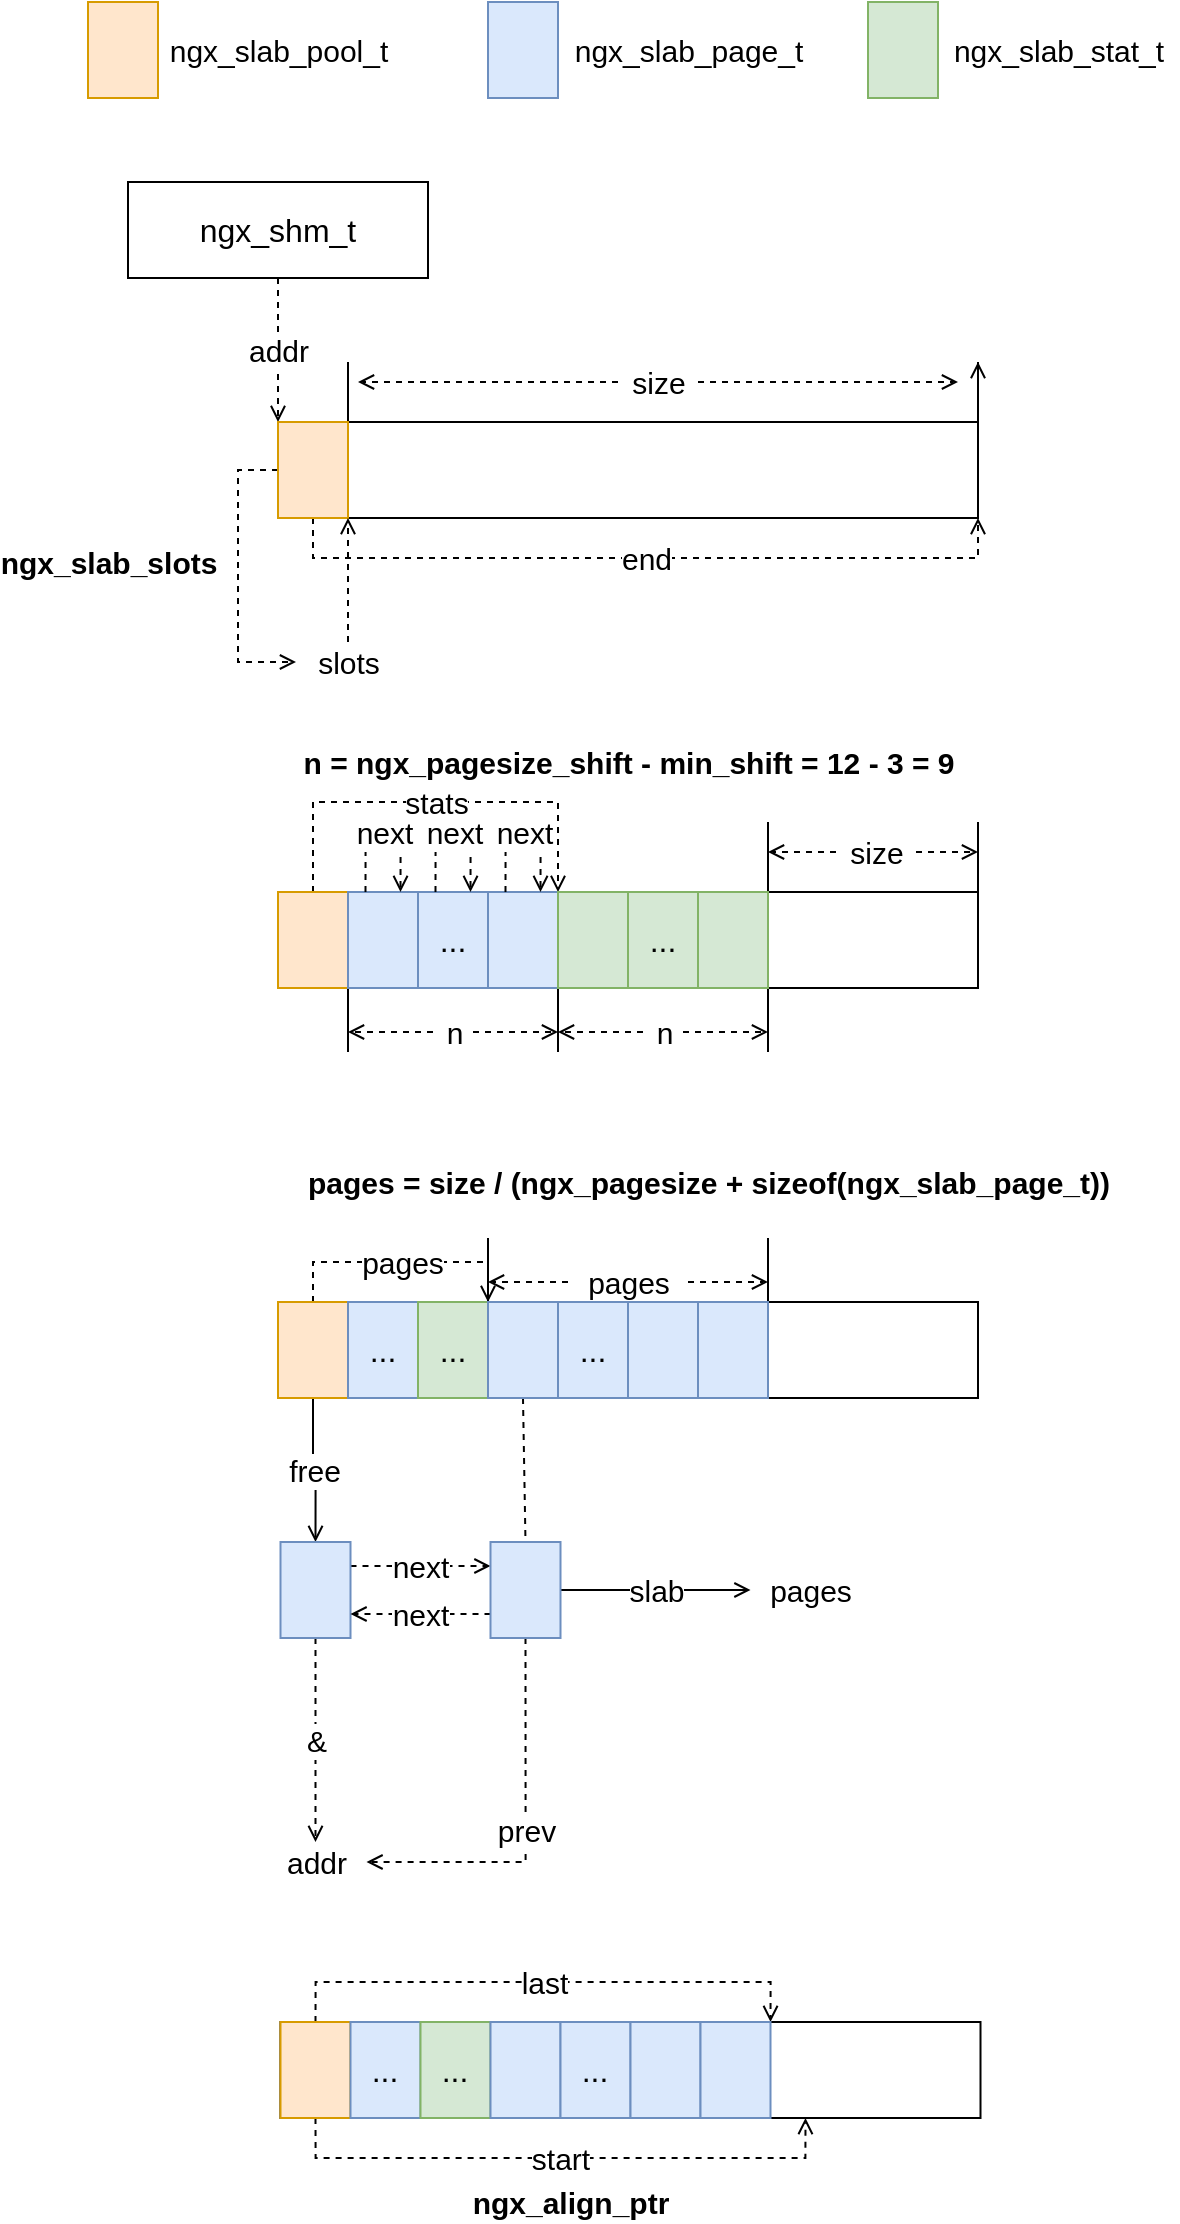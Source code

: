 <mxfile version="15.4.0" type="device" pages="4"><diagram id="mBCc_beV4AlUnIgM2SaV" name="ngx_slab_init"><mxGraphModel dx="1086" dy="966" grid="1" gridSize="10" guides="1" tooltips="1" connect="1" arrows="1" fold="1" page="1" pageScale="1" pageWidth="827" pageHeight="1169" math="0" shadow="0"><root><mxCell id="0"/><mxCell id="1" parent="0"/><mxCell id="9eoTP4sXSPIjoCIzVIYt-2" value="addr" style="edgeStyle=orthogonalEdgeStyle;rounded=0;orthogonalLoop=1;jettySize=auto;html=1;exitX=0.5;exitY=1;exitDx=0;exitDy=0;entryX=0;entryY=0;entryDx=0;entryDy=0;fontSize=15;endArrow=open;endFill=0;dashed=1;" parent="1" source="0Hc1Gb3y2dJdLL-SNiGl-1" target="9eoTP4sXSPIjoCIzVIYt-1" edge="1"><mxGeometry relative="1" as="geometry"/></mxCell><mxCell id="0Hc1Gb3y2dJdLL-SNiGl-1" value="ngx_shm_t" style="rounded=0;whiteSpace=wrap;html=1;strokeWidth=1;fontSize=16;" parent="1" vertex="1"><mxGeometry x="130" y="190" width="150" height="48" as="geometry"/></mxCell><mxCell id="9eoTP4sXSPIjoCIzVIYt-10" style="edgeStyle=orthogonalEdgeStyle;rounded=0;orthogonalLoop=1;jettySize=auto;html=1;exitX=1;exitY=0;exitDx=0;exitDy=0;dashed=1;fontSize=15;endArrow=open;endFill=0;" parent="1" source="9eoTP4sXSPIjoCIzVIYt-1" edge="1"><mxGeometry relative="1" as="geometry"><mxPoint x="555" y="280" as="targetPoint"/></mxGeometry></mxCell><mxCell id="9eoTP4sXSPIjoCIzVIYt-1" value="" style="rounded=0;whiteSpace=wrap;html=1;strokeWidth=1;fontSize=16;" parent="1" vertex="1"><mxGeometry x="205" y="310" width="350" height="48" as="geometry"/></mxCell><mxCell id="9eoTP4sXSPIjoCIzVIYt-3" value="" style="rounded=0;whiteSpace=wrap;html=1;strokeWidth=1;fontSize=16;fillColor=#ffe6cc;strokeColor=#d79b00;" parent="1" vertex="1"><mxGeometry x="110" y="100" width="35" height="48" as="geometry"/></mxCell><mxCell id="9eoTP4sXSPIjoCIzVIYt-4" value="ngx_slab_pool_t" style="text;html=1;align=center;verticalAlign=middle;resizable=0;points=[];autosize=1;strokeColor=none;fillColor=none;fontSize=15;" parent="1" vertex="1"><mxGeometry x="145" y="114" width="120" height="20" as="geometry"/></mxCell><mxCell id="9eoTP4sXSPIjoCIzVIYt-6" value="end" style="edgeStyle=orthogonalEdgeStyle;rounded=0;orthogonalLoop=1;jettySize=auto;html=1;exitX=0.5;exitY=1;exitDx=0;exitDy=0;entryX=1;entryY=1;entryDx=0;entryDy=0;fontSize=15;endArrow=open;endFill=0;dashed=1;" parent="1" source="9eoTP4sXSPIjoCIzVIYt-5" target="9eoTP4sXSPIjoCIzVIYt-1" edge="1"><mxGeometry relative="1" as="geometry"/></mxCell><mxCell id="9eoTP4sXSPIjoCIzVIYt-9" style="edgeStyle=orthogonalEdgeStyle;rounded=0;orthogonalLoop=1;jettySize=auto;html=1;exitX=1;exitY=0;exitDx=0;exitDy=0;fontSize=15;endArrow=none;endFill=0;" parent="1" source="9eoTP4sXSPIjoCIzVIYt-5" edge="1"><mxGeometry relative="1" as="geometry"><mxPoint x="240" y="280" as="targetPoint"/></mxGeometry></mxCell><mxCell id="PHOtobr_pSMnKLQFOFJX-1" value="ngx_slab_slots" style="edgeStyle=orthogonalEdgeStyle;rounded=0;orthogonalLoop=1;jettySize=auto;html=1;exitX=0;exitY=0.5;exitDx=0;exitDy=0;entryX=-0.02;entryY=0.5;entryDx=0;entryDy=0;entryPerimeter=0;fontSize=15;startArrow=none;startFill=0;endArrow=open;endFill=0;fontStyle=1;dashed=1;" parent="1" source="9eoTP4sXSPIjoCIzVIYt-5" target="9eoTP4sXSPIjoCIzVIYt-7" edge="1"><mxGeometry x="-0.09" y="-65" relative="1" as="geometry"><mxPoint as="offset"/></mxGeometry></mxCell><mxCell id="9eoTP4sXSPIjoCIzVIYt-5" value="" style="rounded=0;whiteSpace=wrap;html=1;strokeWidth=1;fontSize=16;fillColor=#ffe6cc;strokeColor=#d79b00;" parent="1" vertex="1"><mxGeometry x="205" y="310" width="35" height="48" as="geometry"/></mxCell><mxCell id="9eoTP4sXSPIjoCIzVIYt-8" value="" style="edgeStyle=orthogonalEdgeStyle;rounded=0;orthogonalLoop=1;jettySize=auto;html=1;dashed=1;fontSize=15;endArrow=open;endFill=0;entryX=1;entryY=1;entryDx=0;entryDy=0;" parent="1" source="9eoTP4sXSPIjoCIzVIYt-7" target="9eoTP4sXSPIjoCIzVIYt-5" edge="1"><mxGeometry relative="1" as="geometry"/></mxCell><mxCell id="9eoTP4sXSPIjoCIzVIYt-7" value="slots" style="text;html=1;align=center;verticalAlign=middle;resizable=0;points=[];autosize=1;strokeColor=none;fillColor=none;fontSize=15;" parent="1" vertex="1"><mxGeometry x="215" y="420" width="50" height="20" as="geometry"/></mxCell><mxCell id="9eoTP4sXSPIjoCIzVIYt-12" value="" style="edgeStyle=orthogonalEdgeStyle;rounded=0;orthogonalLoop=1;jettySize=auto;html=1;dashed=1;fontSize=15;endArrow=open;endFill=0;" parent="1" source="9eoTP4sXSPIjoCIzVIYt-11" edge="1"><mxGeometry relative="1" as="geometry"><mxPoint x="245" y="290" as="targetPoint"/></mxGeometry></mxCell><mxCell id="9eoTP4sXSPIjoCIzVIYt-13" value="" style="edgeStyle=orthogonalEdgeStyle;rounded=0;orthogonalLoop=1;jettySize=auto;html=1;dashed=1;fontSize=15;endArrow=open;endFill=0;" parent="1" source="9eoTP4sXSPIjoCIzVIYt-11" edge="1"><mxGeometry relative="1" as="geometry"><mxPoint x="545" y="290" as="targetPoint"/></mxGeometry></mxCell><mxCell id="9eoTP4sXSPIjoCIzVIYt-11" value="size" style="text;html=1;align=center;verticalAlign=middle;resizable=0;points=[];autosize=1;strokeColor=none;fillColor=none;fontSize=15;" parent="1" vertex="1"><mxGeometry x="375" y="280" width="40" height="20" as="geometry"/></mxCell><mxCell id="9eoTP4sXSPIjoCIzVIYt-14" style="edgeStyle=orthogonalEdgeStyle;rounded=0;orthogonalLoop=1;jettySize=auto;html=1;exitX=1;exitY=0;exitDx=0;exitDy=0;fontSize=15;endArrow=none;endFill=0;" parent="1" edge="1"><mxGeometry relative="1" as="geometry"><mxPoint x="555" y="280" as="targetPoint"/><mxPoint x="555" y="310" as="sourcePoint"/></mxGeometry></mxCell><mxCell id="9eoTP4sXSPIjoCIzVIYt-64" style="edgeStyle=orthogonalEdgeStyle;rounded=0;orthogonalLoop=1;jettySize=auto;html=1;exitX=1;exitY=0;exitDx=0;exitDy=0;fontSize=15;startArrow=none;startFill=0;endArrow=none;endFill=0;" parent="1" source="9eoTP4sXSPIjoCIzVIYt-16" edge="1"><mxGeometry relative="1" as="geometry"><mxPoint x="555" y="510" as="targetPoint"/></mxGeometry></mxCell><mxCell id="9eoTP4sXSPIjoCIzVIYt-16" value="" style="rounded=0;whiteSpace=wrap;html=1;strokeWidth=1;fontSize=16;" parent="1" vertex="1"><mxGeometry x="205" y="545" width="350" height="48" as="geometry"/></mxCell><mxCell id="9eoTP4sXSPIjoCIzVIYt-33" style="edgeStyle=orthogonalEdgeStyle;rounded=0;orthogonalLoop=1;jettySize=auto;html=1;exitX=1;exitY=1;exitDx=0;exitDy=0;fontSize=15;endArrow=none;endFill=0;" parent="1" source="9eoTP4sXSPIjoCIzVIYt-19" edge="1"><mxGeometry relative="1" as="geometry"><mxPoint x="240" y="625" as="targetPoint"/></mxGeometry></mxCell><mxCell id="9eoTP4sXSPIjoCIzVIYt-62" value="stats" style="edgeStyle=orthogonalEdgeStyle;rounded=0;orthogonalLoop=1;jettySize=auto;html=1;exitX=0.5;exitY=0;exitDx=0;exitDy=0;entryX=0;entryY=0;entryDx=0;entryDy=0;fontSize=15;startArrow=none;startFill=0;endArrow=open;endFill=0;dashed=1;" parent="1" source="9eoTP4sXSPIjoCIzVIYt-19" target="9eoTP4sXSPIjoCIzVIYt-49" edge="1"><mxGeometry relative="1" as="geometry"><Array as="points"><mxPoint x="223" y="500"/><mxPoint x="345" y="500"/></Array></mxGeometry></mxCell><mxCell id="9eoTP4sXSPIjoCIzVIYt-19" value="" style="rounded=0;whiteSpace=wrap;html=1;strokeWidth=1;fontSize=16;fillColor=#ffe6cc;strokeColor=#d79b00;" parent="1" vertex="1"><mxGeometry x="205" y="545" width="35" height="48" as="geometry"/></mxCell><mxCell id="9eoTP4sXSPIjoCIzVIYt-26" value="" style="rounded=0;whiteSpace=wrap;html=1;strokeWidth=1;fontSize=16;fillColor=#dae8fc;strokeColor=#6c8ebf;" parent="1" vertex="1"><mxGeometry x="310" y="100" width="35" height="48" as="geometry"/></mxCell><mxCell id="9eoTP4sXSPIjoCIzVIYt-27" value="ngx_slab_page_t" style="text;html=1;align=center;verticalAlign=middle;resizable=0;points=[];autosize=1;strokeColor=none;fillColor=none;fontSize=15;" parent="1" vertex="1"><mxGeometry x="345" y="114" width="130" height="20" as="geometry"/></mxCell><mxCell id="9eoTP4sXSPIjoCIzVIYt-28" value="" style="rounded=0;whiteSpace=wrap;html=1;strokeWidth=1;fontSize=16;fillColor=#dae8fc;strokeColor=#6c8ebf;" parent="1" vertex="1"><mxGeometry x="240" y="545" width="35" height="48" as="geometry"/></mxCell><mxCell id="9eoTP4sXSPIjoCIzVIYt-29" value="..." style="rounded=0;whiteSpace=wrap;html=1;strokeWidth=1;fontSize=16;fillColor=#dae8fc;strokeColor=#6c8ebf;" parent="1" vertex="1"><mxGeometry x="275" y="545" width="35" height="48" as="geometry"/></mxCell><mxCell id="9eoTP4sXSPIjoCIzVIYt-34" style="edgeStyle=orthogonalEdgeStyle;rounded=0;orthogonalLoop=1;jettySize=auto;html=1;exitX=1;exitY=1;exitDx=0;exitDy=0;fontSize=15;endArrow=none;endFill=0;" parent="1" source="9eoTP4sXSPIjoCIzVIYt-30" edge="1"><mxGeometry relative="1" as="geometry"><mxPoint x="345" y="625" as="targetPoint"/></mxGeometry></mxCell><mxCell id="9eoTP4sXSPIjoCIzVIYt-30" value="" style="rounded=0;whiteSpace=wrap;html=1;strokeWidth=1;fontSize=16;fillColor=#dae8fc;strokeColor=#6c8ebf;" parent="1" vertex="1"><mxGeometry x="310" y="545" width="35" height="48" as="geometry"/></mxCell><mxCell id="9eoTP4sXSPIjoCIzVIYt-32" value="n = ngx_pagesize_shift - min_shift = 12 - 3 = 9" style="text;html=1;align=center;verticalAlign=middle;resizable=0;points=[];autosize=1;strokeColor=none;fillColor=none;fontSize=15;fontStyle=1" parent="1" vertex="1"><mxGeometry x="210" y="470" width="340" height="20" as="geometry"/></mxCell><mxCell id="9eoTP4sXSPIjoCIzVIYt-36" value="next" style="edgeStyle=orthogonalEdgeStyle;rounded=0;orthogonalLoop=1;jettySize=auto;html=1;exitX=0.25;exitY=0;exitDx=0;exitDy=0;entryX=0.75;entryY=0;entryDx=0;entryDy=0;fontSize=15;startArrow=none;startFill=0;endArrow=open;endFill=0;dashed=1;" parent="1" source="9eoTP4sXSPIjoCIzVIYt-28" target="9eoTP4sXSPIjoCIzVIYt-28" edge="1"><mxGeometry relative="1" as="geometry"><Array as="points"><mxPoint x="249" y="515"/><mxPoint x="266" y="515"/></Array></mxGeometry></mxCell><mxCell id="9eoTP4sXSPIjoCIzVIYt-38" value="next" style="edgeStyle=orthogonalEdgeStyle;rounded=0;orthogonalLoop=1;jettySize=auto;html=1;entryX=0.75;entryY=0;entryDx=0;entryDy=0;fontSize=15;startArrow=none;startFill=0;endArrow=open;endFill=0;exitX=0.25;exitY=0;exitDx=0;exitDy=0;dashed=1;" parent="1" source="9eoTP4sXSPIjoCIzVIYt-29" target="9eoTP4sXSPIjoCIzVIYt-29" edge="1"><mxGeometry relative="1" as="geometry"><mxPoint x="293" y="445" as="sourcePoint"/><mxPoint x="278.25" y="555" as="targetPoint"/><Array as="points"><mxPoint x="284" y="515"/><mxPoint x="301" y="515"/></Array></mxGeometry></mxCell><mxCell id="9eoTP4sXSPIjoCIzVIYt-39" value="next" style="edgeStyle=orthogonalEdgeStyle;rounded=0;orthogonalLoop=1;jettySize=auto;html=1;entryX=0.75;entryY=0;entryDx=0;entryDy=0;fontSize=15;startArrow=none;startFill=0;endArrow=open;endFill=0;exitX=0.25;exitY=0;exitDx=0;exitDy=0;dashed=1;" parent="1" source="9eoTP4sXSPIjoCIzVIYt-30" target="9eoTP4sXSPIjoCIzVIYt-30" edge="1"><mxGeometry relative="1" as="geometry"><mxPoint x="328" y="515" as="sourcePoint"/><Array as="points"><mxPoint x="319" y="515"/><mxPoint x="336" y="515"/></Array></mxGeometry></mxCell><mxCell id="9eoTP4sXSPIjoCIzVIYt-42" value="" style="edgeStyle=orthogonalEdgeStyle;rounded=0;orthogonalLoop=1;jettySize=auto;html=1;dashed=1;fontSize=15;startArrow=none;startFill=0;endArrow=open;endFill=0;" parent="1" source="9eoTP4sXSPIjoCIzVIYt-40" edge="1"><mxGeometry relative="1" as="geometry"><mxPoint x="345" y="615" as="targetPoint"/></mxGeometry></mxCell><mxCell id="9eoTP4sXSPIjoCIzVIYt-44" value="" style="edgeStyle=orthogonalEdgeStyle;rounded=0;orthogonalLoop=1;jettySize=auto;html=1;dashed=1;fontSize=15;startArrow=none;startFill=0;endArrow=open;endFill=0;" parent="1" source="9eoTP4sXSPIjoCIzVIYt-40" edge="1"><mxGeometry relative="1" as="geometry"><mxPoint x="240" y="615" as="targetPoint"/></mxGeometry></mxCell><mxCell id="9eoTP4sXSPIjoCIzVIYt-40" value="n" style="text;html=1;align=center;verticalAlign=middle;resizable=0;points=[];autosize=1;strokeColor=none;fillColor=none;fontSize=15;" parent="1" vertex="1"><mxGeometry x="282.5" y="605" width="20" height="20" as="geometry"/></mxCell><mxCell id="9eoTP4sXSPIjoCIzVIYt-45" value="" style="rounded=0;whiteSpace=wrap;html=1;strokeWidth=1;fontSize=16;fillColor=#d5e8d4;strokeColor=#82b366;" parent="1" vertex="1"><mxGeometry x="500" y="100" width="35" height="48" as="geometry"/></mxCell><mxCell id="9eoTP4sXSPIjoCIzVIYt-48" value="ngx_slab_stat_t" style="text;html=1;align=center;verticalAlign=middle;resizable=0;points=[];autosize=1;strokeColor=none;fillColor=none;fontSize=15;" parent="1" vertex="1"><mxGeometry x="535" y="114" width="120" height="20" as="geometry"/></mxCell><mxCell id="9eoTP4sXSPIjoCIzVIYt-49" value="" style="rounded=0;whiteSpace=wrap;html=1;strokeWidth=1;fontSize=16;fillColor=#d5e8d4;strokeColor=#82b366;" parent="1" vertex="1"><mxGeometry x="345" y="545" width="35" height="48" as="geometry"/></mxCell><mxCell id="9eoTP4sXSPIjoCIzVIYt-50" value="..." style="rounded=0;whiteSpace=wrap;html=1;strokeWidth=1;fontSize=16;fillColor=#d5e8d4;strokeColor=#82b366;" parent="1" vertex="1"><mxGeometry x="380" y="545" width="35" height="48" as="geometry"/></mxCell><mxCell id="9eoTP4sXSPIjoCIzVIYt-57" style="edgeStyle=orthogonalEdgeStyle;rounded=0;orthogonalLoop=1;jettySize=auto;html=1;exitX=1;exitY=1;exitDx=0;exitDy=0;fontSize=15;startArrow=none;startFill=0;endArrow=none;endFill=0;" parent="1" source="9eoTP4sXSPIjoCIzVIYt-51" edge="1"><mxGeometry relative="1" as="geometry"><mxPoint x="450" y="625" as="targetPoint"/></mxGeometry></mxCell><mxCell id="9eoTP4sXSPIjoCIzVIYt-63" style="edgeStyle=orthogonalEdgeStyle;rounded=0;orthogonalLoop=1;jettySize=auto;html=1;exitX=1;exitY=0;exitDx=0;exitDy=0;fontSize=15;startArrow=none;startFill=0;endArrow=none;endFill=0;" parent="1" source="9eoTP4sXSPIjoCIzVIYt-51" edge="1"><mxGeometry relative="1" as="geometry"><mxPoint x="450" y="510" as="targetPoint"/></mxGeometry></mxCell><mxCell id="9eoTP4sXSPIjoCIzVIYt-51" value="" style="rounded=0;whiteSpace=wrap;html=1;strokeWidth=1;fontSize=16;fillColor=#d5e8d4;strokeColor=#82b366;" parent="1" vertex="1"><mxGeometry x="415" y="545" width="35" height="48" as="geometry"/></mxCell><mxCell id="9eoTP4sXSPIjoCIzVIYt-59" value="" style="edgeStyle=orthogonalEdgeStyle;rounded=0;orthogonalLoop=1;jettySize=auto;html=1;fontSize=15;startArrow=none;startFill=0;endArrow=open;endFill=0;dashed=1;" parent="1" source="9eoTP4sXSPIjoCIzVIYt-58" edge="1"><mxGeometry relative="1" as="geometry"><mxPoint x="345" y="615" as="targetPoint"/></mxGeometry></mxCell><mxCell id="9eoTP4sXSPIjoCIzVIYt-60" value="" style="edgeStyle=orthogonalEdgeStyle;rounded=0;orthogonalLoop=1;jettySize=auto;html=1;fontSize=15;startArrow=none;startFill=0;endArrow=open;endFill=0;dashed=1;" parent="1" source="9eoTP4sXSPIjoCIzVIYt-58" edge="1"><mxGeometry relative="1" as="geometry"><mxPoint x="450" y="615" as="targetPoint"/></mxGeometry></mxCell><mxCell id="9eoTP4sXSPIjoCIzVIYt-58" value="n" style="text;html=1;align=center;verticalAlign=middle;resizable=0;points=[];autosize=1;strokeColor=none;fillColor=none;fontSize=15;" parent="1" vertex="1"><mxGeometry x="387.5" y="605" width="20" height="20" as="geometry"/></mxCell><mxCell id="9eoTP4sXSPIjoCIzVIYt-68" value="" style="edgeStyle=orthogonalEdgeStyle;rounded=0;orthogonalLoop=1;jettySize=auto;html=1;fontSize=15;startArrow=none;startFill=0;endArrow=open;endFill=0;dashed=1;" parent="1" source="9eoTP4sXSPIjoCIzVIYt-66" edge="1"><mxGeometry relative="1" as="geometry"><mxPoint x="450" y="525" as="targetPoint"/></mxGeometry></mxCell><mxCell id="9eoTP4sXSPIjoCIzVIYt-70" value="" style="edgeStyle=orthogonalEdgeStyle;rounded=0;orthogonalLoop=1;jettySize=auto;html=1;fontSize=15;startArrow=none;startFill=0;endArrow=open;endFill=0;dashed=1;" parent="1" source="9eoTP4sXSPIjoCIzVIYt-66" edge="1"><mxGeometry relative="1" as="geometry"><mxPoint x="555" y="525" as="targetPoint"/></mxGeometry></mxCell><mxCell id="9eoTP4sXSPIjoCIzVIYt-66" value="size" style="text;html=1;align=center;verticalAlign=middle;resizable=0;points=[];autosize=1;strokeColor=none;fillColor=none;fontSize=15;" parent="1" vertex="1"><mxGeometry x="484" y="515" width="40" height="20" as="geometry"/></mxCell><mxCell id="9eoTP4sXSPIjoCIzVIYt-71" value="" style="rounded=0;whiteSpace=wrap;html=1;strokeWidth=1;fontSize=16;" parent="1" vertex="1"><mxGeometry x="205" y="750" width="350" height="48" as="geometry"/></mxCell><mxCell id="9eoTP4sXSPIjoCIzVIYt-91" value="free" style="edgeStyle=orthogonalEdgeStyle;rounded=0;orthogonalLoop=1;jettySize=auto;html=1;exitX=0.5;exitY=1;exitDx=0;exitDy=0;fontSize=15;startArrow=none;startFill=0;endArrow=open;endFill=0;entryX=0.5;entryY=0;entryDx=0;entryDy=0;" parent="1" source="9eoTP4sXSPIjoCIzVIYt-72" target="9eoTP4sXSPIjoCIzVIYt-90" edge="1"><mxGeometry relative="1" as="geometry"><mxPoint x="223" y="920" as="targetPoint"/></mxGeometry></mxCell><mxCell id="9eoTP4sXSPIjoCIzVIYt-92" value="pages" style="edgeStyle=orthogonalEdgeStyle;rounded=0;orthogonalLoop=1;jettySize=auto;html=1;exitX=0.5;exitY=0;exitDx=0;exitDy=0;entryX=0;entryY=0;entryDx=0;entryDy=0;fontSize=15;startArrow=none;startFill=0;endArrow=open;endFill=0;dashed=1;" parent="1" source="9eoTP4sXSPIjoCIzVIYt-72" target="9eoTP4sXSPIjoCIzVIYt-80" edge="1"><mxGeometry relative="1" as="geometry"/></mxCell><mxCell id="9eoTP4sXSPIjoCIzVIYt-72" value="" style="rounded=0;whiteSpace=wrap;html=1;strokeWidth=1;fontSize=16;fillColor=#ffe6cc;strokeColor=#d79b00;" parent="1" vertex="1"><mxGeometry x="205" y="750" width="35" height="48" as="geometry"/></mxCell><mxCell id="9eoTP4sXSPIjoCIzVIYt-73" value="..." style="rounded=0;whiteSpace=wrap;html=1;strokeWidth=1;fontSize=16;fillColor=#dae8fc;strokeColor=#6c8ebf;" parent="1" vertex="1"><mxGeometry x="240" y="750" width="35" height="48" as="geometry"/></mxCell><mxCell id="9eoTP4sXSPIjoCIzVIYt-74" value="..." style="rounded=0;whiteSpace=wrap;html=1;strokeWidth=1;fontSize=16;fillColor=#d5e8d4;strokeColor=#82b366;" parent="1" vertex="1"><mxGeometry x="275" y="750" width="35" height="48" as="geometry"/></mxCell><mxCell id="9eoTP4sXSPIjoCIzVIYt-79" value="pages = size / (ngx_pagesize + sizeof(ngx_slab_page_t))" style="text;html=1;align=center;verticalAlign=middle;resizable=0;points=[];autosize=1;strokeColor=none;fillColor=none;fontSize=15;fontStyle=1" parent="1" vertex="1"><mxGeometry x="210" y="680" width="420" height="20" as="geometry"/></mxCell><mxCell id="9eoTP4sXSPIjoCIzVIYt-83" style="edgeStyle=orthogonalEdgeStyle;rounded=0;orthogonalLoop=1;jettySize=auto;html=1;exitX=0;exitY=1;exitDx=0;exitDy=0;fontSize=15;startArrow=none;startFill=0;endArrow=none;endFill=0;" parent="1" edge="1"><mxGeometry relative="1" as="geometry"><mxPoint x="310" y="750" as="targetPoint"/><mxPoint x="310" y="718" as="sourcePoint"/></mxGeometry></mxCell><mxCell id="Di3pSFul5xxGojZtFrcl-2" style="edgeStyle=none;rounded=0;orthogonalLoop=1;jettySize=auto;html=1;exitX=0.5;exitY=1;exitDx=0;exitDy=0;entryX=0.5;entryY=0;entryDx=0;entryDy=0;dashed=1;fontSize=15;endArrow=none;endFill=0;" parent="1" source="9eoTP4sXSPIjoCIzVIYt-80" target="Di3pSFul5xxGojZtFrcl-1" edge="1"><mxGeometry relative="1" as="geometry"/></mxCell><mxCell id="9eoTP4sXSPIjoCIzVIYt-80" value="" style="rounded=0;whiteSpace=wrap;html=1;strokeWidth=1;fontSize=16;fillColor=#dae8fc;strokeColor=#6c8ebf;" parent="1" vertex="1"><mxGeometry x="310" y="750" width="35" height="48" as="geometry"/></mxCell><mxCell id="9eoTP4sXSPIjoCIzVIYt-81" value="..." style="rounded=0;whiteSpace=wrap;html=1;strokeWidth=1;fontSize=16;fillColor=#dae8fc;strokeColor=#6c8ebf;" parent="1" vertex="1"><mxGeometry x="345" y="750" width="35" height="48" as="geometry"/></mxCell><mxCell id="9eoTP4sXSPIjoCIzVIYt-82" value="" style="rounded=0;whiteSpace=wrap;html=1;strokeWidth=1;fontSize=16;fillColor=#dae8fc;strokeColor=#6c8ebf;" parent="1" vertex="1"><mxGeometry x="380" y="750" width="35" height="48" as="geometry"/></mxCell><mxCell id="9eoTP4sXSPIjoCIzVIYt-86" value="" style="edgeStyle=orthogonalEdgeStyle;rounded=0;orthogonalLoop=1;jettySize=auto;html=1;fontSize=15;startArrow=none;startFill=0;endArrow=open;endFill=0;dashed=1;" parent="1" source="9eoTP4sXSPIjoCIzVIYt-85" edge="1"><mxGeometry relative="1" as="geometry"><mxPoint x="450" y="740" as="targetPoint"/></mxGeometry></mxCell><mxCell id="9eoTP4sXSPIjoCIzVIYt-87" value="" style="edgeStyle=orthogonalEdgeStyle;rounded=0;orthogonalLoop=1;jettySize=auto;html=1;fontSize=15;startArrow=none;startFill=0;endArrow=open;endFill=0;dashed=1;" parent="1" source="9eoTP4sXSPIjoCIzVIYt-85" edge="1"><mxGeometry relative="1" as="geometry"><mxPoint x="310" y="740" as="targetPoint"/></mxGeometry></mxCell><mxCell id="9eoTP4sXSPIjoCIzVIYt-85" value="pages" style="text;html=1;align=center;verticalAlign=middle;resizable=0;points=[];autosize=1;strokeColor=none;fillColor=none;fontSize=15;" parent="1" vertex="1"><mxGeometry x="350" y="730" width="60" height="20" as="geometry"/></mxCell><mxCell id="9eoTP4sXSPIjoCIzVIYt-89" style="edgeStyle=orthogonalEdgeStyle;rounded=0;orthogonalLoop=1;jettySize=auto;html=1;exitX=1;exitY=1;exitDx=0;exitDy=0;fontSize=15;startArrow=none;startFill=0;endArrow=none;endFill=0;" parent="1" edge="1"><mxGeometry relative="1" as="geometry"><mxPoint x="450" y="750" as="targetPoint"/><mxPoint x="450" y="718" as="sourcePoint"/></mxGeometry></mxCell><mxCell id="9eoTP4sXSPIjoCIzVIYt-88" value="" style="rounded=0;whiteSpace=wrap;html=1;strokeWidth=1;fontSize=16;fillColor=#dae8fc;strokeColor=#6c8ebf;" parent="1" vertex="1"><mxGeometry x="415" y="750" width="35" height="48" as="geometry"/></mxCell><mxCell id="7X45lxL9di4oMAVJ7nZK-3" value="&amp;amp;" style="edgeStyle=orthogonalEdgeStyle;rounded=0;orthogonalLoop=1;jettySize=auto;html=1;dashed=1;fontSize=15;endArrow=open;endFill=0;" parent="1" source="9eoTP4sXSPIjoCIzVIYt-90" target="7X45lxL9di4oMAVJ7nZK-2" edge="1"><mxGeometry relative="1" as="geometry"/></mxCell><mxCell id="Di3pSFul5xxGojZtFrcl-3" value="next" style="edgeStyle=none;rounded=0;orthogonalLoop=1;jettySize=auto;html=1;exitX=1;exitY=0.25;exitDx=0;exitDy=0;entryX=0;entryY=0.25;entryDx=0;entryDy=0;dashed=1;fontSize=15;endArrow=open;endFill=0;" parent="1" source="9eoTP4sXSPIjoCIzVIYt-90" target="Di3pSFul5xxGojZtFrcl-1" edge="1"><mxGeometry relative="1" as="geometry"/></mxCell><mxCell id="9eoTP4sXSPIjoCIzVIYt-90" value="" style="rounded=0;whiteSpace=wrap;html=1;strokeWidth=1;fontSize=16;fillColor=#dae8fc;strokeColor=#6c8ebf;" parent="1" vertex="1"><mxGeometry x="206.25" y="870" width="35" height="48" as="geometry"/></mxCell><mxCell id="9eoTP4sXSPIjoCIzVIYt-104" value="ngx_align_ptr" style="text;html=1;align=center;verticalAlign=middle;resizable=0;points=[];autosize=1;strokeColor=none;fillColor=none;fontSize=15;fontStyle=1" parent="1" vertex="1"><mxGeometry x="296.25" y="1190" width="110" height="20" as="geometry"/></mxCell><mxCell id="9eoTP4sXSPIjoCIzVIYt-106" value="" style="rounded=0;whiteSpace=wrap;html=1;strokeWidth=1;fontSize=16;" parent="1" vertex="1"><mxGeometry x="206.25" y="1110" width="350" height="48" as="geometry"/></mxCell><mxCell id="9eoTP4sXSPIjoCIzVIYt-114" value="last" style="edgeStyle=orthogonalEdgeStyle;rounded=0;orthogonalLoop=1;jettySize=auto;html=1;exitX=0.5;exitY=0;exitDx=0;exitDy=0;entryX=1;entryY=0;entryDx=0;entryDy=0;fontSize=15;startArrow=none;startFill=0;endArrow=open;endFill=0;dashed=1;" parent="1" source="9eoTP4sXSPIjoCIzVIYt-107" target="9eoTP4sXSPIjoCIzVIYt-113" edge="1"><mxGeometry relative="1" as="geometry"/></mxCell><mxCell id="9eoTP4sXSPIjoCIzVIYt-115" value="start" style="edgeStyle=orthogonalEdgeStyle;rounded=0;orthogonalLoop=1;jettySize=auto;html=1;exitX=0.5;exitY=1;exitDx=0;exitDy=0;entryX=0.75;entryY=1;entryDx=0;entryDy=0;fontSize=15;startArrow=none;startFill=0;endArrow=open;endFill=0;dashed=1;" parent="1" source="9eoTP4sXSPIjoCIzVIYt-107" target="9eoTP4sXSPIjoCIzVIYt-106" edge="1"><mxGeometry relative="1" as="geometry"/></mxCell><mxCell id="9eoTP4sXSPIjoCIzVIYt-107" value="" style="rounded=0;whiteSpace=wrap;html=1;strokeWidth=1;fontSize=16;fillColor=#ffe6cc;strokeColor=#d79b00;" parent="1" vertex="1"><mxGeometry x="206.25" y="1110" width="35" height="48" as="geometry"/></mxCell><mxCell id="9eoTP4sXSPIjoCIzVIYt-108" value="..." style="rounded=0;whiteSpace=wrap;html=1;strokeWidth=1;fontSize=16;fillColor=#dae8fc;strokeColor=#6c8ebf;" parent="1" vertex="1"><mxGeometry x="241.25" y="1110" width="35" height="48" as="geometry"/></mxCell><mxCell id="9eoTP4sXSPIjoCIzVIYt-109" value="..." style="rounded=0;whiteSpace=wrap;html=1;strokeWidth=1;fontSize=16;fillColor=#d5e8d4;strokeColor=#82b366;" parent="1" vertex="1"><mxGeometry x="276.25" y="1110" width="35" height="48" as="geometry"/></mxCell><mxCell id="9eoTP4sXSPIjoCIzVIYt-110" value="" style="rounded=0;whiteSpace=wrap;html=1;strokeWidth=1;fontSize=16;fillColor=#dae8fc;strokeColor=#6c8ebf;" parent="1" vertex="1"><mxGeometry x="311.25" y="1110" width="35" height="48" as="geometry"/></mxCell><mxCell id="9eoTP4sXSPIjoCIzVIYt-111" value="..." style="rounded=0;whiteSpace=wrap;html=1;strokeWidth=1;fontSize=16;fillColor=#dae8fc;strokeColor=#6c8ebf;" parent="1" vertex="1"><mxGeometry x="346.25" y="1110" width="35" height="48" as="geometry"/></mxCell><mxCell id="9eoTP4sXSPIjoCIzVIYt-112" value="" style="rounded=0;whiteSpace=wrap;html=1;strokeWidth=1;fontSize=16;fillColor=#dae8fc;strokeColor=#6c8ebf;" parent="1" vertex="1"><mxGeometry x="381.25" y="1110" width="35" height="48" as="geometry"/></mxCell><mxCell id="9eoTP4sXSPIjoCIzVIYt-113" value="" style="rounded=0;whiteSpace=wrap;html=1;strokeWidth=1;fontSize=16;fillColor=#dae8fc;strokeColor=#6c8ebf;" parent="1" vertex="1"><mxGeometry x="416.25" y="1110" width="35" height="48" as="geometry"/></mxCell><mxCell id="Q4Kk54cADUqUeTq0CYF6-1" value="pages" style="text;html=1;align=center;verticalAlign=middle;resizable=0;points=[];autosize=1;strokeColor=none;fillColor=none;fontSize=15;" parent="1" vertex="1"><mxGeometry x="441.25" y="884" width="60" height="20" as="geometry"/></mxCell><mxCell id="7X45lxL9di4oMAVJ7nZK-2" value="addr" style="text;html=1;align=center;verticalAlign=middle;resizable=0;points=[];autosize=1;strokeColor=none;fillColor=none;fontSize=15;" parent="1" vertex="1"><mxGeometry x="198.75" y="1020" width="50" height="20" as="geometry"/></mxCell><mxCell id="Di3pSFul5xxGojZtFrcl-4" value="next" style="edgeStyle=none;rounded=0;orthogonalLoop=1;jettySize=auto;html=1;exitX=0;exitY=0.75;exitDx=0;exitDy=0;entryX=1;entryY=0.75;entryDx=0;entryDy=0;dashed=1;fontSize=15;endArrow=open;endFill=0;" parent="1" source="Di3pSFul5xxGojZtFrcl-1" target="9eoTP4sXSPIjoCIzVIYt-90" edge="1"><mxGeometry relative="1" as="geometry"/></mxCell><mxCell id="Di3pSFul5xxGojZtFrcl-5" value="prev" style="edgeStyle=orthogonalEdgeStyle;rounded=0;orthogonalLoop=1;jettySize=auto;html=1;exitX=0.5;exitY=1;exitDx=0;exitDy=0;entryX=1.01;entryY=0.5;entryDx=0;entryDy=0;entryPerimeter=0;dashed=1;fontSize=15;endArrow=open;endFill=0;" parent="1" source="Di3pSFul5xxGojZtFrcl-1" target="7X45lxL9di4oMAVJ7nZK-2" edge="1"><mxGeometry relative="1" as="geometry"><Array as="points"><mxPoint x="329.25" y="1030"/></Array></mxGeometry></mxCell><mxCell id="myvFVFwvTeeCHIBv4eih-1" value="slab" style="edgeStyle=orthogonalEdgeStyle;rounded=0;orthogonalLoop=1;jettySize=auto;html=1;fontSize=15;endArrow=open;endFill=0;" parent="1" source="Di3pSFul5xxGojZtFrcl-1" target="Q4Kk54cADUqUeTq0CYF6-1" edge="1"><mxGeometry relative="1" as="geometry"/></mxCell><mxCell id="Di3pSFul5xxGojZtFrcl-1" value="" style="rounded=0;whiteSpace=wrap;html=1;strokeWidth=1;fontSize=16;fillColor=#dae8fc;strokeColor=#6c8ebf;" parent="1" vertex="1"><mxGeometry x="311.25" y="870" width="35" height="48" as="geometry"/></mxCell></root></mxGraphModel></diagram><diagram id="pAm_SNhQXu3qdcbQEJs-" name="ngx_slab_alloc_pages"><mxGraphModel dx="1086" dy="966" grid="1" gridSize="10" guides="1" tooltips="1" connect="1" arrows="1" fold="1" page="1" pageScale="1" pageWidth="827" pageHeight="1169" math="0" shadow="0"><root><mxCell id="rPh7KH1Fprv-qXqjgJHt-0"/><mxCell id="rPh7KH1Fprv-qXqjgJHt-1" parent="rPh7KH1Fprv-qXqjgJHt-0"/><mxCell id="hmc5d-vQtnGNZMxKl68q-0" value="" style="rounded=0;whiteSpace=wrap;html=1;strokeWidth=1;fontSize=16;" parent="rPh7KH1Fprv-qXqjgJHt-1" vertex="1"><mxGeometry x="285" y="162" width="465" height="48" as="geometry"/></mxCell><mxCell id="hmc5d-vQtnGNZMxKl68q-1" value="free" style="edgeStyle=orthogonalEdgeStyle;rounded=0;orthogonalLoop=1;jettySize=auto;html=1;exitX=0.5;exitY=1;exitDx=0;exitDy=0;entryX=0.5;entryY=0;entryDx=0;entryDy=0;fontSize=15;startArrow=none;startFill=0;endArrow=open;endFill=0;" parent="rPh7KH1Fprv-qXqjgJHt-1" source="hmc5d-vQtnGNZMxKl68q-3" target="hmc5d-vQtnGNZMxKl68q-17" edge="1"><mxGeometry relative="1" as="geometry"/></mxCell><mxCell id="hmc5d-vQtnGNZMxKl68q-55" value="pages" style="edgeStyle=orthogonalEdgeStyle;rounded=0;orthogonalLoop=1;jettySize=auto;html=1;exitX=1;exitY=0.5;exitDx=0;exitDy=0;entryX=0;entryY=0.5;entryDx=0;entryDy=0;dashed=1;fontSize=15;endArrow=open;endFill=0;strokeWidth=1;" parent="rPh7KH1Fprv-qXqjgJHt-1" source="hmc5d-vQtnGNZMxKl68q-3" target="hmc5d-vQtnGNZMxKl68q-7" edge="1"><mxGeometry relative="1" as="geometry"/></mxCell><mxCell id="hmc5d-vQtnGNZMxKl68q-3" value="" style="rounded=0;whiteSpace=wrap;html=1;strokeWidth=1;fontSize=16;fillColor=#ffe6cc;strokeColor=#d79b00;" parent="rPh7KH1Fprv-qXqjgJHt-1" vertex="1"><mxGeometry x="285" y="162" width="35" height="48" as="geometry"/></mxCell><mxCell id="hmc5d-vQtnGNZMxKl68q-6" style="edgeStyle=orthogonalEdgeStyle;rounded=0;orthogonalLoop=1;jettySize=auto;html=1;exitX=0;exitY=1;exitDx=0;exitDy=0;fontSize=15;startArrow=none;startFill=0;endArrow=none;endFill=0;" parent="rPh7KH1Fprv-qXqjgJHt-1" edge="1"><mxGeometry relative="1" as="geometry"><mxPoint x="390" y="162" as="targetPoint"/><mxPoint x="390" y="130" as="sourcePoint"/></mxGeometry></mxCell><mxCell id="hmc5d-vQtnGNZMxKl68q-127" value="" style="edgeStyle=orthogonalEdgeStyle;rounded=0;orthogonalLoop=1;jettySize=auto;html=1;dashed=1;fontSize=15;endArrow=none;endFill=0;strokeWidth=1;" parent="rPh7KH1Fprv-qXqjgJHt-1" source="hmc5d-vQtnGNZMxKl68q-7" target="hmc5d-vQtnGNZMxKl68q-126" edge="1"><mxGeometry relative="1" as="geometry"/></mxCell><mxCell id="hmc5d-vQtnGNZMxKl68q-7" value="" style="rounded=0;whiteSpace=wrap;html=1;strokeWidth=1;fontSize=16;fillColor=#dae8fc;strokeColor=#6c8ebf;" parent="rPh7KH1Fprv-qXqjgJHt-1" vertex="1"><mxGeometry x="390" y="162" width="35" height="48" as="geometry"/></mxCell><mxCell id="hmc5d-vQtnGNZMxKl68q-8" value="" style="rounded=0;whiteSpace=wrap;html=1;strokeWidth=1;fontSize=16;fillColor=#dae8fc;strokeColor=#6c8ebf;" parent="rPh7KH1Fprv-qXqjgJHt-1" vertex="1"><mxGeometry x="425" y="162" width="35" height="48" as="geometry"/></mxCell><mxCell id="hmc5d-vQtnGNZMxKl68q-9" value="" style="rounded=0;whiteSpace=wrap;html=1;strokeWidth=1;fontSize=16;fillColor=#dae8fc;strokeColor=#6c8ebf;" parent="rPh7KH1Fprv-qXqjgJHt-1" vertex="1"><mxGeometry x="460" y="162" width="35" height="48" as="geometry"/></mxCell><mxCell id="hmc5d-vQtnGNZMxKl68q-10" value="" style="edgeStyle=orthogonalEdgeStyle;rounded=0;orthogonalLoop=1;jettySize=auto;html=1;fontSize=15;startArrow=none;startFill=0;endArrow=open;endFill=0;dashed=1;" parent="rPh7KH1Fprv-qXqjgJHt-1" source="hmc5d-vQtnGNZMxKl68q-12" edge="1"><mxGeometry relative="1" as="geometry"><mxPoint x="600" y="152" as="targetPoint"/></mxGeometry></mxCell><mxCell id="hmc5d-vQtnGNZMxKl68q-11" value="" style="edgeStyle=orthogonalEdgeStyle;rounded=0;orthogonalLoop=1;jettySize=auto;html=1;fontSize=15;startArrow=none;startFill=0;endArrow=open;endFill=0;dashed=1;" parent="rPh7KH1Fprv-qXqjgJHt-1" source="hmc5d-vQtnGNZMxKl68q-12" edge="1"><mxGeometry relative="1" as="geometry"><mxPoint x="390" y="152" as="targetPoint"/></mxGeometry></mxCell><mxCell id="hmc5d-vQtnGNZMxKl68q-12" value="pages" style="text;html=1;align=center;verticalAlign=middle;resizable=0;points=[];autosize=1;strokeColor=none;fillColor=none;fontSize=15;" parent="rPh7KH1Fprv-qXqjgJHt-1" vertex="1"><mxGeometry x="470" y="142" width="60" height="20" as="geometry"/></mxCell><mxCell id="hmc5d-vQtnGNZMxKl68q-13" style="edgeStyle=orthogonalEdgeStyle;rounded=0;orthogonalLoop=1;jettySize=auto;html=1;fontSize=15;startArrow=none;startFill=0;endArrow=none;endFill=0;entryX=1;entryY=0;entryDx=0;entryDy=0;" parent="rPh7KH1Fprv-qXqjgJHt-1" target="hmc5d-vQtnGNZMxKl68q-53" edge="1"><mxGeometry relative="1" as="geometry"><mxPoint x="530" y="162" as="targetPoint"/><mxPoint x="600" y="130" as="sourcePoint"/></mxGeometry></mxCell><mxCell id="hmc5d-vQtnGNZMxKl68q-14" value="" style="rounded=0;whiteSpace=wrap;html=1;strokeWidth=1;fontSize=16;fillColor=#dae8fc;strokeColor=#6c8ebf;" parent="rPh7KH1Fprv-qXqjgJHt-1" vertex="1"><mxGeometry x="495" y="162" width="35" height="48" as="geometry"/></mxCell><mxCell id="hmc5d-vQtnGNZMxKl68q-16" value="&amp;amp;" style="edgeStyle=orthogonalEdgeStyle;rounded=0;orthogonalLoop=1;jettySize=auto;html=1;dashed=1;fontSize=15;endArrow=open;endFill=0;" parent="rPh7KH1Fprv-qXqjgJHt-1" source="hmc5d-vQtnGNZMxKl68q-17" target="hmc5d-vQtnGNZMxKl68q-24" edge="1"><mxGeometry relative="1" as="geometry"/></mxCell><mxCell id="hmc5d-vQtnGNZMxKl68q-128" value="next" style="edgeStyle=orthogonalEdgeStyle;rounded=0;orthogonalLoop=1;jettySize=auto;html=1;exitX=1;exitY=0.25;exitDx=0;exitDy=0;entryX=0;entryY=0.25;entryDx=0;entryDy=0;dashed=1;fontSize=15;endArrow=open;endFill=0;strokeWidth=1;" parent="rPh7KH1Fprv-qXqjgJHt-1" source="hmc5d-vQtnGNZMxKl68q-17" target="hmc5d-vQtnGNZMxKl68q-126" edge="1"><mxGeometry relative="1" as="geometry"/></mxCell><mxCell id="hmc5d-vQtnGNZMxKl68q-17" value="" style="rounded=0;whiteSpace=wrap;html=1;strokeWidth=1;fontSize=16;fillColor=#dae8fc;strokeColor=#6c8ebf;" parent="rPh7KH1Fprv-qXqjgJHt-1" vertex="1"><mxGeometry x="285" y="300" width="35" height="48" as="geometry"/></mxCell><mxCell id="hmc5d-vQtnGNZMxKl68q-24" value="addr" style="text;html=1;align=center;verticalAlign=middle;resizable=0;points=[];autosize=1;strokeColor=none;fillColor=none;fontSize=15;" parent="rPh7KH1Fprv-qXqjgJHt-1" vertex="1"><mxGeometry x="277.5" y="430" width="50" height="20" as="geometry"/></mxCell><mxCell id="hmc5d-vQtnGNZMxKl68q-49" value="pages = 3" style="text;html=1;align=center;verticalAlign=middle;resizable=0;points=[];autosize=1;strokeColor=none;fillColor=none;fontSize=15;fontStyle=1" parent="rPh7KH1Fprv-qXqjgJHt-1" vertex="1"><mxGeometry x="495" y="510" width="80" height="20" as="geometry"/></mxCell><mxCell id="hmc5d-vQtnGNZMxKl68q-50" value="" style="endArrow=open;html=1;rounded=0;fontSize=15;edgeStyle=orthogonalEdgeStyle;dashed=1;strokeWidth=2;endFill=0;" parent="rPh7KH1Fprv-qXqjgJHt-1" edge="1"><mxGeometry width="50" height="50" relative="1" as="geometry"><mxPoint x="472.5" y="490" as="sourcePoint"/><mxPoint x="472.5" y="560" as="targetPoint"/></mxGeometry></mxCell><mxCell id="hmc5d-vQtnGNZMxKl68q-51" value="ngx_slab_alloc_pages" style="text;html=1;align=center;verticalAlign=middle;resizable=0;points=[];autosize=1;strokeColor=none;fillColor=none;fontSize=15;fontStyle=1" parent="rPh7KH1Fprv-qXqjgJHt-1" vertex="1"><mxGeometry x="277.5" y="510" width="170" height="20" as="geometry"/></mxCell><mxCell id="hmc5d-vQtnGNZMxKl68q-52" value="" style="rounded=0;whiteSpace=wrap;html=1;strokeWidth=1;fontSize=16;fillColor=#dae8fc;strokeColor=#6c8ebf;" parent="rPh7KH1Fprv-qXqjgJHt-1" vertex="1"><mxGeometry x="530" y="162" width="35" height="48" as="geometry"/></mxCell><mxCell id="hmc5d-vQtnGNZMxKl68q-53" value="" style="rounded=0;whiteSpace=wrap;html=1;strokeWidth=1;fontSize=16;fillColor=#dae8fc;strokeColor=#6c8ebf;" parent="rPh7KH1Fprv-qXqjgJHt-1" vertex="1"><mxGeometry x="565" y="162" width="35" height="48" as="geometry"/></mxCell><mxCell id="hmc5d-vQtnGNZMxKl68q-82" value="" style="rounded=0;whiteSpace=wrap;html=1;strokeWidth=1;fontSize=16;" parent="rPh7KH1Fprv-qXqjgJHt-1" vertex="1"><mxGeometry x="285" y="720" width="465" height="48" as="geometry"/></mxCell><mxCell id="hmc5d-vQtnGNZMxKl68q-83" value="free" style="edgeStyle=orthogonalEdgeStyle;rounded=0;orthogonalLoop=1;jettySize=auto;html=1;exitX=0.5;exitY=1;exitDx=0;exitDy=0;entryX=0.5;entryY=0;entryDx=0;entryDy=0;fontSize=15;startArrow=none;startFill=0;endArrow=open;endFill=0;" parent="rPh7KH1Fprv-qXqjgJHt-1" source="hmc5d-vQtnGNZMxKl68q-85" target="hmc5d-vQtnGNZMxKl68q-97" edge="1"><mxGeometry relative="1" as="geometry"/></mxCell><mxCell id="hmc5d-vQtnGNZMxKl68q-84" value="pages" style="edgeStyle=orthogonalEdgeStyle;rounded=0;orthogonalLoop=1;jettySize=auto;html=1;exitX=1;exitY=0.5;exitDx=0;exitDy=0;entryX=0;entryY=0.5;entryDx=0;entryDy=0;dashed=1;fontSize=15;endArrow=open;endFill=0;strokeWidth=1;" parent="rPh7KH1Fprv-qXqjgJHt-1" source="hmc5d-vQtnGNZMxKl68q-85" target="hmc5d-vQtnGNZMxKl68q-87" edge="1"><mxGeometry relative="1" as="geometry"/></mxCell><mxCell id="hmc5d-vQtnGNZMxKl68q-85" value="" style="rounded=0;whiteSpace=wrap;html=1;strokeWidth=1;fontSize=16;fillColor=#ffe6cc;strokeColor=#d79b00;" parent="rPh7KH1Fprv-qXqjgJHt-1" vertex="1"><mxGeometry x="285" y="720" width="35" height="48" as="geometry"/></mxCell><mxCell id="hmc5d-vQtnGNZMxKl68q-110" value="" style="edgeStyle=orthogonalEdgeStyle;rounded=0;orthogonalLoop=1;jettySize=auto;html=1;exitX=0.5;exitY=0;exitDx=0;exitDy=0;dashed=1;fontSize=15;endArrow=open;endFill=0;strokeWidth=1;entryX=1;entryY=0.4;entryDx=0;entryDy=0;entryPerimeter=0;" parent="rPh7KH1Fprv-qXqjgJHt-1" source="hmc5d-vQtnGNZMxKl68q-87" target="hmc5d-vQtnGNZMxKl68q-109" edge="1"><mxGeometry x="-0.499" relative="1" as="geometry"><mxPoint x="214" y="619" as="targetPoint"/><mxPoint as="offset"/></mxGeometry></mxCell><mxCell id="hmc5d-vQtnGNZMxKl68q-87" value="" style="rounded=0;whiteSpace=wrap;html=1;strokeWidth=1;fontSize=16;fillColor=#dae8fc;strokeColor=#6c8ebf;" parent="rPh7KH1Fprv-qXqjgJHt-1" vertex="1"><mxGeometry x="390" y="720" width="35" height="48" as="geometry"/></mxCell><mxCell id="hmc5d-vQtnGNZMxKl68q-116" value="slab" style="edgeStyle=orthogonalEdgeStyle;rounded=0;orthogonalLoop=1;jettySize=auto;html=1;exitX=0.5;exitY=0;exitDx=0;exitDy=0;entryX=0.455;entryY=-0.15;entryDx=0;entryDy=0;entryPerimeter=0;dashed=1;fontSize=15;endArrow=open;endFill=0;strokeWidth=1;" parent="rPh7KH1Fprv-qXqjgJHt-1" source="hmc5d-vQtnGNZMxKl68q-88" target="hmc5d-vQtnGNZMxKl68q-111" edge="1"><mxGeometry x="-0.541" relative="1" as="geometry"><mxPoint x="446.5" y="721" as="sourcePoint"/><mxPoint x="600" y="610" as="targetPoint"/><Array as="points"><mxPoint x="440" y="720"/><mxPoint x="440" y="610"/><mxPoint x="651" y="610"/></Array><mxPoint as="offset"/></mxGeometry></mxCell><mxCell id="hmc5d-vQtnGNZMxKl68q-88" value="" style="rounded=0;whiteSpace=wrap;html=1;strokeWidth=1;fontSize=16;fillColor=#dae8fc;strokeColor=#6c8ebf;" parent="rPh7KH1Fprv-qXqjgJHt-1" vertex="1"><mxGeometry x="425" y="720" width="35" height="48" as="geometry"/></mxCell><mxCell id="hmc5d-vQtnGNZMxKl68q-114" style="edgeStyle=orthogonalEdgeStyle;rounded=0;orthogonalLoop=1;jettySize=auto;html=1;exitX=0.5;exitY=0;exitDx=0;exitDy=0;dashed=1;fontSize=15;endArrow=open;endFill=0;strokeWidth=1;entryX=0;entryY=0.5;entryDx=0;entryDy=0;entryPerimeter=0;" parent="rPh7KH1Fprv-qXqjgJHt-1" source="hmc5d-vQtnGNZMxKl68q-89" target="hmc5d-vQtnGNZMxKl68q-111" edge="1"><mxGeometry relative="1" as="geometry"><mxPoint x="490" y="640" as="targetPoint"/></mxGeometry></mxCell><mxCell id="hmc5d-vQtnGNZMxKl68q-89" value="" style="rounded=0;whiteSpace=wrap;html=1;strokeWidth=1;fontSize=16;fillColor=#dae8fc;strokeColor=#6c8ebf;" parent="rPh7KH1Fprv-qXqjgJHt-1" vertex="1"><mxGeometry x="460" y="720" width="35" height="48" as="geometry"/></mxCell><mxCell id="hmc5d-vQtnGNZMxKl68q-123" value="" style="edgeStyle=orthogonalEdgeStyle;rounded=0;orthogonalLoop=1;jettySize=auto;html=1;dashed=1;fontSize=15;endArrow=none;endFill=0;strokeWidth=1;" parent="rPh7KH1Fprv-qXqjgJHt-1" source="hmc5d-vQtnGNZMxKl68q-94" target="hmc5d-vQtnGNZMxKl68q-122" edge="1"><mxGeometry relative="1" as="geometry"/></mxCell><mxCell id="hmc5d-vQtnGNZMxKl68q-94" value="" style="rounded=0;whiteSpace=wrap;html=1;strokeWidth=1;fontSize=16;fillColor=#dae8fc;strokeColor=#6c8ebf;" parent="rPh7KH1Fprv-qXqjgJHt-1" vertex="1"><mxGeometry x="495" y="720" width="35" height="48" as="geometry"/></mxCell><mxCell id="hmc5d-vQtnGNZMxKl68q-96" value="&amp;amp;" style="edgeStyle=orthogonalEdgeStyle;rounded=0;orthogonalLoop=1;jettySize=auto;html=1;dashed=1;fontSize=15;endArrow=open;endFill=0;" parent="rPh7KH1Fprv-qXqjgJHt-1" source="hmc5d-vQtnGNZMxKl68q-97" target="hmc5d-vQtnGNZMxKl68q-104" edge="1"><mxGeometry relative="1" as="geometry"/></mxCell><mxCell id="hmc5d-vQtnGNZMxKl68q-124" value="next" style="edgeStyle=orthogonalEdgeStyle;rounded=0;orthogonalLoop=1;jettySize=auto;html=1;exitX=1;exitY=0.25;exitDx=0;exitDy=0;entryX=0;entryY=0.25;entryDx=0;entryDy=0;dashed=1;fontSize=15;endArrow=open;endFill=0;strokeWidth=1;" parent="rPh7KH1Fprv-qXqjgJHt-1" source="hmc5d-vQtnGNZMxKl68q-97" target="hmc5d-vQtnGNZMxKl68q-122" edge="1"><mxGeometry relative="1" as="geometry"/></mxCell><mxCell id="hmc5d-vQtnGNZMxKl68q-97" value="" style="rounded=0;whiteSpace=wrap;html=1;strokeWidth=1;fontSize=16;fillColor=#dae8fc;strokeColor=#6c8ebf;" parent="rPh7KH1Fprv-qXqjgJHt-1" vertex="1"><mxGeometry x="285" y="840" width="35" height="48" as="geometry"/></mxCell><mxCell id="hmc5d-vQtnGNZMxKl68q-104" value="addr" style="text;html=1;align=center;verticalAlign=middle;resizable=0;points=[];autosize=1;strokeColor=none;fillColor=none;fontSize=15;" parent="rPh7KH1Fprv-qXqjgJHt-1" vertex="1"><mxGeometry x="277.5" y="960" width="50" height="20" as="geometry"/></mxCell><mxCell id="hmc5d-vQtnGNZMxKl68q-105" value="" style="rounded=0;whiteSpace=wrap;html=1;strokeWidth=1;fontSize=16;fillColor=#dae8fc;strokeColor=#6c8ebf;" parent="rPh7KH1Fprv-qXqjgJHt-1" vertex="1"><mxGeometry x="530" y="720" width="35" height="48" as="geometry"/></mxCell><mxCell id="hmc5d-vQtnGNZMxKl68q-106" value="" style="rounded=0;whiteSpace=wrap;html=1;strokeWidth=1;fontSize=16;fillColor=#dae8fc;strokeColor=#6c8ebf;" parent="rPh7KH1Fprv-qXqjgJHt-1" vertex="1"><mxGeometry x="565" y="720" width="35" height="48" as="geometry"/></mxCell><mxCell id="hmc5d-vQtnGNZMxKl68q-109" value="NGX_SLAB_PAGE_START" style="text;html=1;align=center;verticalAlign=middle;resizable=0;points=[];autosize=1;strokeColor=none;fillColor=none;fontSize=15;fontStyle=1" parent="rPh7KH1Fprv-qXqjgJHt-1" vertex="1"><mxGeometry x="180" y="640" width="200" height="20" as="geometry"/></mxCell><mxCell id="hmc5d-vQtnGNZMxKl68q-111" value="NGX_SLAB_PAGE_BUSY" style="text;html=1;align=center;verticalAlign=middle;resizable=0;points=[];autosize=1;strokeColor=none;fillColor=none;fontSize=15;fontStyle=1" parent="rPh7KH1Fprv-qXqjgJHt-1" vertex="1"><mxGeometry x="560" y="640" width="200" height="20" as="geometry"/></mxCell><mxCell id="hmc5d-vQtnGNZMxKl68q-125" value="next" style="edgeStyle=orthogonalEdgeStyle;rounded=0;orthogonalLoop=1;jettySize=auto;html=1;exitX=0;exitY=0.75;exitDx=0;exitDy=0;entryX=1;entryY=0.75;entryDx=0;entryDy=0;dashed=1;fontSize=15;endArrow=open;endFill=0;strokeWidth=1;" parent="rPh7KH1Fprv-qXqjgJHt-1" source="hmc5d-vQtnGNZMxKl68q-122" target="hmc5d-vQtnGNZMxKl68q-97" edge="1"><mxGeometry relative="1" as="geometry"/></mxCell><mxCell id="hmc5d-vQtnGNZMxKl68q-133" value="prev" style="edgeStyle=orthogonalEdgeStyle;rounded=0;orthogonalLoop=1;jettySize=auto;html=1;exitX=0.5;exitY=1;exitDx=0;exitDy=0;entryX=1.01;entryY=0.55;entryDx=0;entryDy=0;entryPerimeter=0;dashed=1;fontSize=15;endArrow=open;endFill=0;strokeWidth=1;" parent="rPh7KH1Fprv-qXqjgJHt-1" source="hmc5d-vQtnGNZMxKl68q-122" target="hmc5d-vQtnGNZMxKl68q-104" edge="1"><mxGeometry relative="1" as="geometry"/></mxCell><mxCell id="hmc5d-vQtnGNZMxKl68q-134" value="slab" style="edgeStyle=orthogonalEdgeStyle;rounded=0;orthogonalLoop=1;jettySize=auto;html=1;exitX=1;exitY=0.5;exitDx=0;exitDy=0;dashed=1;fontSize=15;endArrow=open;endFill=0;strokeWidth=1;" parent="rPh7KH1Fprv-qXqjgJHt-1" source="hmc5d-vQtnGNZMxKl68q-122" edge="1"><mxGeometry relative="1" as="geometry"><mxPoint x="610" y="864" as="targetPoint"/></mxGeometry></mxCell><mxCell id="hmc5d-vQtnGNZMxKl68q-122" value="" style="rounded=0;whiteSpace=wrap;html=1;strokeWidth=1;fontSize=16;fillColor=#dae8fc;strokeColor=#6c8ebf;" parent="rPh7KH1Fprv-qXqjgJHt-1" vertex="1"><mxGeometry x="495" y="840" width="35" height="48" as="geometry"/></mxCell><mxCell id="hmc5d-vQtnGNZMxKl68q-129" value="next" style="edgeStyle=orthogonalEdgeStyle;rounded=0;orthogonalLoop=1;jettySize=auto;html=1;exitX=0;exitY=0.75;exitDx=0;exitDy=0;entryX=1;entryY=0.75;entryDx=0;entryDy=0;dashed=1;fontSize=15;endArrow=open;endFill=0;strokeWidth=1;" parent="rPh7KH1Fprv-qXqjgJHt-1" source="hmc5d-vQtnGNZMxKl68q-126" target="hmc5d-vQtnGNZMxKl68q-17" edge="1"><mxGeometry relative="1" as="geometry"/></mxCell><mxCell id="hmc5d-vQtnGNZMxKl68q-130" value="prev" style="edgeStyle=orthogonalEdgeStyle;rounded=0;orthogonalLoop=1;jettySize=auto;html=1;exitX=0.5;exitY=1;exitDx=0;exitDy=0;entryX=1.01;entryY=0.4;entryDx=0;entryDy=0;entryPerimeter=0;dashed=1;fontSize=15;endArrow=open;endFill=0;strokeWidth=1;" parent="rPh7KH1Fprv-qXqjgJHt-1" source="hmc5d-vQtnGNZMxKl68q-126" target="hmc5d-vQtnGNZMxKl68q-24" edge="1"><mxGeometry x="-0.504" relative="1" as="geometry"><mxPoint as="offset"/></mxGeometry></mxCell><mxCell id="hmc5d-vQtnGNZMxKl68q-131" value="slab" style="edgeStyle=orthogonalEdgeStyle;rounded=0;orthogonalLoop=1;jettySize=auto;html=1;exitX=1;exitY=0.5;exitDx=0;exitDy=0;dashed=1;fontSize=15;endArrow=open;endFill=0;strokeWidth=1;" parent="rPh7KH1Fprv-qXqjgJHt-1" source="hmc5d-vQtnGNZMxKl68q-126" edge="1"><mxGeometry relative="1" as="geometry"><mxPoint x="490" y="324" as="targetPoint"/></mxGeometry></mxCell><mxCell id="hmc5d-vQtnGNZMxKl68q-126" value="" style="rounded=0;whiteSpace=wrap;html=1;strokeWidth=1;fontSize=16;fillColor=#dae8fc;strokeColor=#6c8ebf;" parent="rPh7KH1Fprv-qXqjgJHt-1" vertex="1"><mxGeometry x="390" y="300" width="35" height="48" as="geometry"/></mxCell><mxCell id="hmc5d-vQtnGNZMxKl68q-132" value="pages" style="text;html=1;align=center;verticalAlign=middle;resizable=0;points=[];autosize=1;strokeColor=none;fillColor=none;fontSize=15;" parent="rPh7KH1Fprv-qXqjgJHt-1" vertex="1"><mxGeometry x="487.5" y="314" width="60" height="20" as="geometry"/></mxCell><mxCell id="hmc5d-vQtnGNZMxKl68q-135" value="page -&amp;gt; slab - pages" style="text;html=1;align=center;verticalAlign=middle;resizable=0;points=[];autosize=1;strokeColor=none;fillColor=none;fontSize=15;" parent="rPh7KH1Fprv-qXqjgJHt-1" vertex="1"><mxGeometry x="610" y="854" width="150" height="20" as="geometry"/></mxCell><mxCell id="TQE1RQvRieGflxfuemXZ-0" value="" style="rounded=0;whiteSpace=wrap;html=1;strokeWidth=1;fontSize=16;fillColor=#ffe6cc;strokeColor=#d79b00;" parent="rPh7KH1Fprv-qXqjgJHt-1" vertex="1"><mxGeometry x="220" y="50" width="35" height="48" as="geometry"/></mxCell><mxCell id="TQE1RQvRieGflxfuemXZ-1" value="ngx_slab_pool_t" style="text;html=1;align=center;verticalAlign=middle;resizable=0;points=[];autosize=1;strokeColor=none;fillColor=none;fontSize=15;" parent="rPh7KH1Fprv-qXqjgJHt-1" vertex="1"><mxGeometry x="255" y="64" width="120" height="20" as="geometry"/></mxCell><mxCell id="TQE1RQvRieGflxfuemXZ-2" value="" style="rounded=0;whiteSpace=wrap;html=1;strokeWidth=1;fontSize=16;fillColor=#dae8fc;strokeColor=#6c8ebf;" parent="rPh7KH1Fprv-qXqjgJHt-1" vertex="1"><mxGeometry x="420" y="50" width="35" height="48" as="geometry"/></mxCell><mxCell id="TQE1RQvRieGflxfuemXZ-3" value="ngx_slab_page_t" style="text;html=1;align=center;verticalAlign=middle;resizable=0;points=[];autosize=1;strokeColor=none;fillColor=none;fontSize=15;" parent="rPh7KH1Fprv-qXqjgJHt-1" vertex="1"><mxGeometry x="455" y="64" width="130" height="20" as="geometry"/></mxCell><mxCell id="QKl0iOS8PTZvvO95B053-2" value="" style="edgeStyle=orthogonalEdgeStyle;rounded=0;orthogonalLoop=1;jettySize=auto;html=1;fontSize=15;endArrow=open;endFill=0;strokeWidth=1;entryX=0.5;entryY=1;entryDx=0;entryDy=0;" parent="rPh7KH1Fprv-qXqjgJHt-1" source="QKl0iOS8PTZvvO95B053-1" target="hmc5d-vQtnGNZMxKl68q-87" edge="1"><mxGeometry relative="1" as="geometry"/></mxCell><mxCell id="QKl0iOS8PTZvvO95B053-1" value="page" style="text;html=1;align=center;verticalAlign=middle;resizable=0;points=[];autosize=1;strokeColor=none;fillColor=none;fontSize=15;" parent="rPh7KH1Fprv-qXqjgJHt-1" vertex="1"><mxGeometry x="382.5" y="800" width="50" height="20" as="geometry"/></mxCell></root></mxGraphModel></diagram><diagram id="Z33pI5sGYo90oZIHC4-N" name="第 2 页"><mxGraphModel dx="1086" dy="966" grid="1" gridSize="10" guides="1" tooltips="1" connect="1" arrows="1" fold="1" page="1" pageScale="1" pageWidth="827" pageHeight="1169" math="0" shadow="0"><root><mxCell id="Ig9wMBTny-s-g3VHdbov-0"/><mxCell id="Ig9wMBTny-s-g3VHdbov-1" parent="Ig9wMBTny-s-g3VHdbov-0"/><mxCell id="lDniLrJ9rq-9PjIM1bYb-0" value="" style="rounded=0;whiteSpace=wrap;html=1;strokeWidth=1;fontSize=16;fillColor=#ffe6cc;strokeColor=#d79b00;" parent="Ig9wMBTny-s-g3VHdbov-1" vertex="1"><mxGeometry x="130" y="60" width="35" height="48" as="geometry"/></mxCell><mxCell id="lDniLrJ9rq-9PjIM1bYb-1" value="ngx_slab_pool_t" style="text;html=1;align=center;verticalAlign=middle;resizable=0;points=[];autosize=1;strokeColor=none;fillColor=none;fontSize=15;" parent="Ig9wMBTny-s-g3VHdbov-1" vertex="1"><mxGeometry x="165" y="74" width="120" height="20" as="geometry"/></mxCell><mxCell id="lDniLrJ9rq-9PjIM1bYb-2" value="" style="rounded=0;whiteSpace=wrap;html=1;strokeWidth=1;fontSize=16;fillColor=#dae8fc;strokeColor=#6c8ebf;" parent="Ig9wMBTny-s-g3VHdbov-1" vertex="1"><mxGeometry x="330" y="60" width="35" height="48" as="geometry"/></mxCell><mxCell id="lDniLrJ9rq-9PjIM1bYb-3" value="ngx_slab_page_t" style="text;html=1;align=center;verticalAlign=middle;resizable=0;points=[];autosize=1;strokeColor=none;fillColor=none;fontSize=15;" parent="Ig9wMBTny-s-g3VHdbov-1" vertex="1"><mxGeometry x="365" y="74" width="130" height="20" as="geometry"/></mxCell><mxCell id="lDniLrJ9rq-9PjIM1bYb-6" value="" style="rounded=0;whiteSpace=wrap;html=1;strokeWidth=1;fontSize=16;fillColor=#dae8fc;strokeColor=#6c8ebf;" parent="Ig9wMBTny-s-g3VHdbov-1" vertex="1"><mxGeometry x="254" y="194" width="35" height="48" as="geometry"/></mxCell><mxCell id="lDniLrJ9rq-9PjIM1bYb-7" value="" style="rounded=0;whiteSpace=wrap;html=1;strokeWidth=1;fontSize=16;fillColor=#dae8fc;strokeColor=#6c8ebf;" parent="Ig9wMBTny-s-g3VHdbov-1" vertex="1"><mxGeometry x="289" y="194" width="35" height="48" as="geometry"/></mxCell><mxCell id="LEh_EK4z_1gN7lo0p82w-0" value="next" style="edgeStyle=orthogonalEdgeStyle;rounded=0;orthogonalLoop=1;jettySize=auto;html=1;exitX=1;exitY=0.75;exitDx=0;exitDy=0;entryX=0.5;entryY=0;entryDx=0;entryDy=0;fontSize=15;" edge="1" parent="Ig9wMBTny-s-g3VHdbov-1" source="lDniLrJ9rq-9PjIM1bYb-7" target="PdHSDSDOwSUPL_3jybZh-1"><mxGeometry relative="1" as="geometry"><Array as="points"><mxPoint x="307" y="230"/><mxPoint x="307" y="287"/></Array></mxGeometry></mxCell><mxCell id="lDniLrJ9rq-9PjIM1bYb-8" value="" style="rounded=0;whiteSpace=wrap;html=1;strokeWidth=1;fontSize=16;fillColor=#dae8fc;strokeColor=#6c8ebf;" parent="Ig9wMBTny-s-g3VHdbov-1" vertex="1"><mxGeometry x="324" y="194" width="35" height="48" as="geometry"/></mxCell><mxCell id="lDniLrJ9rq-9PjIM1bYb-9" value="" style="rounded=0;whiteSpace=wrap;html=1;strokeWidth=1;fontSize=16;fillColor=#dae8fc;strokeColor=#6c8ebf;" parent="Ig9wMBTny-s-g3VHdbov-1" vertex="1"><mxGeometry x="359" y="194" width="35" height="48" as="geometry"/></mxCell><mxCell id="lDniLrJ9rq-9PjIM1bYb-11" value="ngx_slab_slots" style="edgeStyle=orthogonalEdgeStyle;rounded=0;orthogonalLoop=1;jettySize=auto;html=1;exitX=0.5;exitY=0;exitDx=0;exitDy=0;entryX=0;entryY=0.5;entryDx=0;entryDy=0;dashed=1;fontSize=15;startArrow=none;startFill=0;endArrow=open;endFill=0;fontStyle=1" parent="Ig9wMBTny-s-g3VHdbov-1" source="lDniLrJ9rq-9PjIM1bYb-10" target="lDniLrJ9rq-9PjIM1bYb-6" edge="1"><mxGeometry relative="1" as="geometry"/></mxCell><mxCell id="PdHSDSDOwSUPL_3jybZh-9" value="pages" style="edgeStyle=orthogonalEdgeStyle;rounded=0;orthogonalLoop=1;jettySize=auto;html=1;exitX=1;exitY=0.5;exitDx=0;exitDy=0;entryX=0;entryY=0.5;entryDx=0;entryDy=0;fontSize=15;endArrow=open;endFill=0;" parent="Ig9wMBTny-s-g3VHdbov-1" source="lDniLrJ9rq-9PjIM1bYb-10" target="PdHSDSDOwSUPL_3jybZh-0" edge="1"><mxGeometry relative="1" as="geometry"/></mxCell><mxCell id="PdHSDSDOwSUPL_3jybZh-11" value="start" style="edgeStyle=orthogonalEdgeStyle;rounded=0;orthogonalLoop=1;jettySize=auto;html=1;exitX=0.5;exitY=1;exitDx=0;exitDy=0;entryX=0;entryY=0;entryDx=0;entryDy=0;dashed=1;fontSize=15;endArrow=open;endFill=0;" parent="Ig9wMBTny-s-g3VHdbov-1" source="lDniLrJ9rq-9PjIM1bYb-10" target="PdHSDSDOwSUPL_3jybZh-7" edge="1"><mxGeometry relative="1" as="geometry"/></mxCell><mxCell id="lDniLrJ9rq-9PjIM1bYb-10" value="" style="rounded=0;whiteSpace=wrap;html=1;strokeWidth=1;fontSize=16;fillColor=#ffe6cc;strokeColor=#d79b00;" parent="Ig9wMBTny-s-g3VHdbov-1" vertex="1"><mxGeometry x="120" y="332" width="35" height="48" as="geometry"/></mxCell><mxCell id="lDniLrJ9rq-9PjIM1bYb-13" value="" style="edgeStyle=orthogonalEdgeStyle;rounded=0;orthogonalLoop=1;jettySize=auto;html=1;dashed=1;fontSize=15;startArrow=none;startFill=0;endArrow=open;endFill=0;entryX=0.5;entryY=0;entryDx=0;entryDy=0;" parent="Ig9wMBTny-s-g3VHdbov-1" source="lDniLrJ9rq-9PjIM1bYb-12" target="lDniLrJ9rq-9PjIM1bYb-8" edge="1"><mxGeometry relative="1" as="geometry"/></mxCell><mxCell id="lDniLrJ9rq-9PjIM1bYb-12" value="slot" style="text;html=1;align=center;verticalAlign=middle;resizable=0;points=[];autosize=1;strokeColor=none;fillColor=none;fontSize=15;" parent="Ig9wMBTny-s-g3VHdbov-1" vertex="1"><mxGeometry x="190" y="160" width="40" height="20" as="geometry"/></mxCell><mxCell id="lDniLrJ9rq-9PjIM1bYb-33" value="for (s = size - 1; s &amp;gt;&amp;gt;= 1; shift++) { /* void */}" style="text;html=1;align=center;verticalAlign=middle;resizable=0;points=[];autosize=1;strokeColor=none;fillColor=none;fontSize=15;" parent="Ig9wMBTny-s-g3VHdbov-1" vertex="1"><mxGeometry x="1107" y="310" width="310" height="20" as="geometry"/></mxCell><mxCell id="-LrGTAZyyAPwrdO89eyF-0" value="next" style="edgeStyle=orthogonalEdgeStyle;rounded=0;orthogonalLoop=1;jettySize=auto;html=1;exitX=0.25;exitY=1;exitDx=0;exitDy=0;entryX=0.75;entryY=1;entryDx=0;entryDy=0;dashed=1;endArrow=open;endFill=0;fontSize=15;" parent="Ig9wMBTny-s-g3VHdbov-1" source="lDniLrJ9rq-9PjIM1bYb-8" target="lDniLrJ9rq-9PjIM1bYb-8" edge="1"><mxGeometry relative="1" as="geometry"><Array as="points"><mxPoint x="333" y="274"/><mxPoint x="350" y="274"/></Array></mxGeometry></mxCell><mxCell id="PdHSDSDOwSUPL_3jybZh-0" value="" style="rounded=0;whiteSpace=wrap;html=1;strokeWidth=1;fontSize=16;fillColor=#dae8fc;strokeColor=#6c8ebf;" parent="Ig9wMBTny-s-g3VHdbov-1" vertex="1"><mxGeometry x="254" y="332" width="35" height="48" as="geometry"/></mxCell><mxCell id="PdHSDSDOwSUPL_3jybZh-13" value="ngx_slab_page_addr" style="edgeStyle=orthogonalEdgeStyle;rounded=0;orthogonalLoop=1;jettySize=auto;html=1;exitX=0.5;exitY=1;exitDx=0;exitDy=0;entryX=0;entryY=0;entryDx=0;entryDy=0;dashed=1;fontSize=15;endArrow=open;endFill=0;fontStyle=1;labelBorderColor=none;" parent="Ig9wMBTny-s-g3VHdbov-1" source="PdHSDSDOwSUPL_3jybZh-1" target="PdHSDSDOwSUPL_3jybZh-14" edge="1"><mxGeometry relative="1" as="geometry"/></mxCell><mxCell id="PdHSDSDOwSUPL_3jybZh-1" value="" style="rounded=0;whiteSpace=wrap;html=1;strokeWidth=1;fontSize=16;fillColor=#dae8fc;strokeColor=#6c8ebf;" parent="Ig9wMBTny-s-g3VHdbov-1" vertex="1"><mxGeometry x="289" y="332" width="35" height="48" as="geometry"/></mxCell><mxCell id="PdHSDSDOwSUPL_3jybZh-2" value="" style="rounded=0;whiteSpace=wrap;html=1;strokeWidth=1;fontSize=16;fillColor=#dae8fc;strokeColor=#6c8ebf;" parent="Ig9wMBTny-s-g3VHdbov-1" vertex="1"><mxGeometry x="324" y="332" width="35" height="48" as="geometry"/></mxCell><mxCell id="PdHSDSDOwSUPL_3jybZh-3" value="" style="rounded=0;whiteSpace=wrap;html=1;strokeWidth=1;fontSize=16;fillColor=#dae8fc;strokeColor=#6c8ebf;" parent="Ig9wMBTny-s-g3VHdbov-1" vertex="1"><mxGeometry x="359" y="332" width="35" height="48" as="geometry"/></mxCell><mxCell id="PdHSDSDOwSUPL_3jybZh-10" value="" style="edgeStyle=orthogonalEdgeStyle;rounded=0;orthogonalLoop=1;jettySize=auto;html=1;fontSize=15;endArrow=open;endFill=0;dashed=1;" parent="Ig9wMBTny-s-g3VHdbov-1" source="PdHSDSDOwSUPL_3jybZh-5" target="PdHSDSDOwSUPL_3jybZh-3" edge="1"><mxGeometry relative="1" as="geometry"/></mxCell><mxCell id="PdHSDSDOwSUPL_3jybZh-5" value="ngx_slab_alloc_pages" style="text;html=1;align=center;verticalAlign=middle;resizable=0;points=[];autosize=1;strokeColor=none;fillColor=none;fontSize=15;fontStyle=1" parent="Ig9wMBTny-s-g3VHdbov-1" vertex="1"><mxGeometry x="470" y="346" width="170" height="20" as="geometry"/></mxCell><mxCell id="PdHSDSDOwSUPL_3jybZh-16" style="rounded=0;orthogonalLoop=1;jettySize=auto;html=1;exitX=0;exitY=1;exitDx=0;exitDy=0;entryX=0;entryY=0;entryDx=0;entryDy=0;dashed=1;fontSize=15;endArrow=none;endFill=0;" parent="Ig9wMBTny-s-g3VHdbov-1" source="PdHSDSDOwSUPL_3jybZh-14" target="PdHSDSDOwSUPL_3jybZh-15" edge="1"><mxGeometry relative="1" as="geometry"/></mxCell><mxCell id="PdHSDSDOwSUPL_3jybZh-7" value="" style="rounded=0;whiteSpace=wrap;html=1;strokeWidth=1;fontSize=16;" parent="Ig9wMBTny-s-g3VHdbov-1" vertex="1"><mxGeometry x="138" y="550" width="298" height="48" as="geometry"/></mxCell><mxCell id="PdHSDSDOwSUPL_3jybZh-17" style="edgeStyle=none;rounded=0;orthogonalLoop=1;jettySize=auto;html=1;exitX=1;exitY=1;exitDx=0;exitDy=0;entryX=1;entryY=0;entryDx=0;entryDy=0;dashed=1;fontSize=15;endArrow=none;endFill=0;" parent="Ig9wMBTny-s-g3VHdbov-1" source="PdHSDSDOwSUPL_3jybZh-14" target="PdHSDSDOwSUPL_3jybZh-15" edge="1"><mxGeometry relative="1" as="geometry"/></mxCell><mxCell id="PdHSDSDOwSUPL_3jybZh-14" value="" style="rounded=0;whiteSpace=wrap;html=1;strokeWidth=1;fontSize=16;fillColor=#f5f5f5;strokeColor=#666666;fontColor=#333333;" parent="Ig9wMBTny-s-g3VHdbov-1" vertex="1"><mxGeometry x="190" y="550" width="120" height="48" as="geometry"/></mxCell><mxCell id="PdHSDSDOwSUPL_3jybZh-15" value="" style="rounded=0;whiteSpace=wrap;html=1;strokeWidth=1;fontSize=16;" parent="Ig9wMBTny-s-g3VHdbov-1" vertex="1"><mxGeometry x="138" y="690" width="302" height="48" as="geometry"/></mxCell></root></mxGraphModel></diagram><diagram id="bpmPQSLINFZ0e_18_IOT" name="第 4 页"><mxGraphModel dx="1086" dy="966" grid="1" gridSize="10" guides="1" tooltips="1" connect="1" arrows="1" fold="1" page="1" pageScale="1" pageWidth="827" pageHeight="1169" math="0" shadow="0"><root><mxCell id="tLH-R0iGhK1b-b4LEald-0"/><mxCell id="tLH-R0iGhK1b-b4LEald-1" parent="tLH-R0iGhK1b-b4LEald-0"/><mxCell id="Y4lqjBC9I26df7NGjgBm-0" value="shift = 2" style="text;html=1;align=center;verticalAlign=middle;resizable=0;points=[];autosize=1;strokeColor=none;fillColor=none;fontSize=15;fontStyle=1" vertex="1" parent="tLH-R0iGhK1b-b4LEald-1"><mxGeometry x="215" y="230" width="70" height="20" as="geometry"/></mxCell><mxCell id="Y4lqjBC9I26df7NGjgBm-1" value="(n + 1) / (8 * sizeof(uintptr_t)) = 2" style="text;html=1;align=center;verticalAlign=middle;resizable=0;points=[];autosize=1;strokeColor=none;fillColor=none;fontSize=15;fontFamily=Helvetica;fontStyle=1" vertex="1" parent="tLH-R0iGhK1b-b4LEald-1"><mxGeometry x="430" y="230" width="240" height="20" as="geometry"/></mxCell><mxCell id="GlQhV56Zold1hgXtUozU-0" value="" style="rounded=0;whiteSpace=wrap;html=1;strokeWidth=1;fontSize=16;fillColor=#ffe6cc;strokeColor=#d79b00;" vertex="1" parent="tLH-R0iGhK1b-b4LEald-1"><mxGeometry x="140" y="440" width="35" height="48" as="geometry"/></mxCell><mxCell id="GlQhV56Zold1hgXtUozU-1" value="" style="rounded=0;whiteSpace=wrap;html=1;strokeWidth=1;fontSize=16;fillColor=#ffe6cc;strokeColor=#d79b00;" vertex="1" parent="tLH-R0iGhK1b-b4LEald-1"><mxGeometry x="175" y="440" width="35" height="48" as="geometry"/></mxCell><mxCell id="GlQhV56Zold1hgXtUozU-2" value="NGX_SLAB_BUSY" style="text;html=1;align=center;verticalAlign=middle;resizable=0;points=[];autosize=1;strokeColor=none;fillColor=none;fontSize=15;fontFamily=Helvetica;fontStyle=1" vertex="1" parent="tLH-R0iGhK1b-b4LEald-1"><mxGeometry x="50" y="370" width="150" height="20" as="geometry"/></mxCell><mxCell id="GlQhV56Zold1hgXtUozU-3" value="" style="rounded=0;whiteSpace=wrap;html=1;strokeWidth=1;fontSize=16;fillColor=#ffe6cc;strokeColor=#d79b00;" vertex="1" parent="tLH-R0iGhK1b-b4LEald-1"><mxGeometry x="210" y="440" width="35" height="48" as="geometry"/></mxCell><mxCell id="GlQhV56Zold1hgXtUozU-6" value="m" style="text;html=1;align=center;verticalAlign=middle;resizable=0;points=[];autosize=1;strokeColor=none;fillColor=none;fontSize=15;fontFamily=Helvetica;" vertex="1" parent="tLH-R0iGhK1b-b4LEald-1"><mxGeometry x="212.5" y="420" width="30" height="20" as="geometry"/></mxCell></root></mxGraphModel></diagram></mxfile>